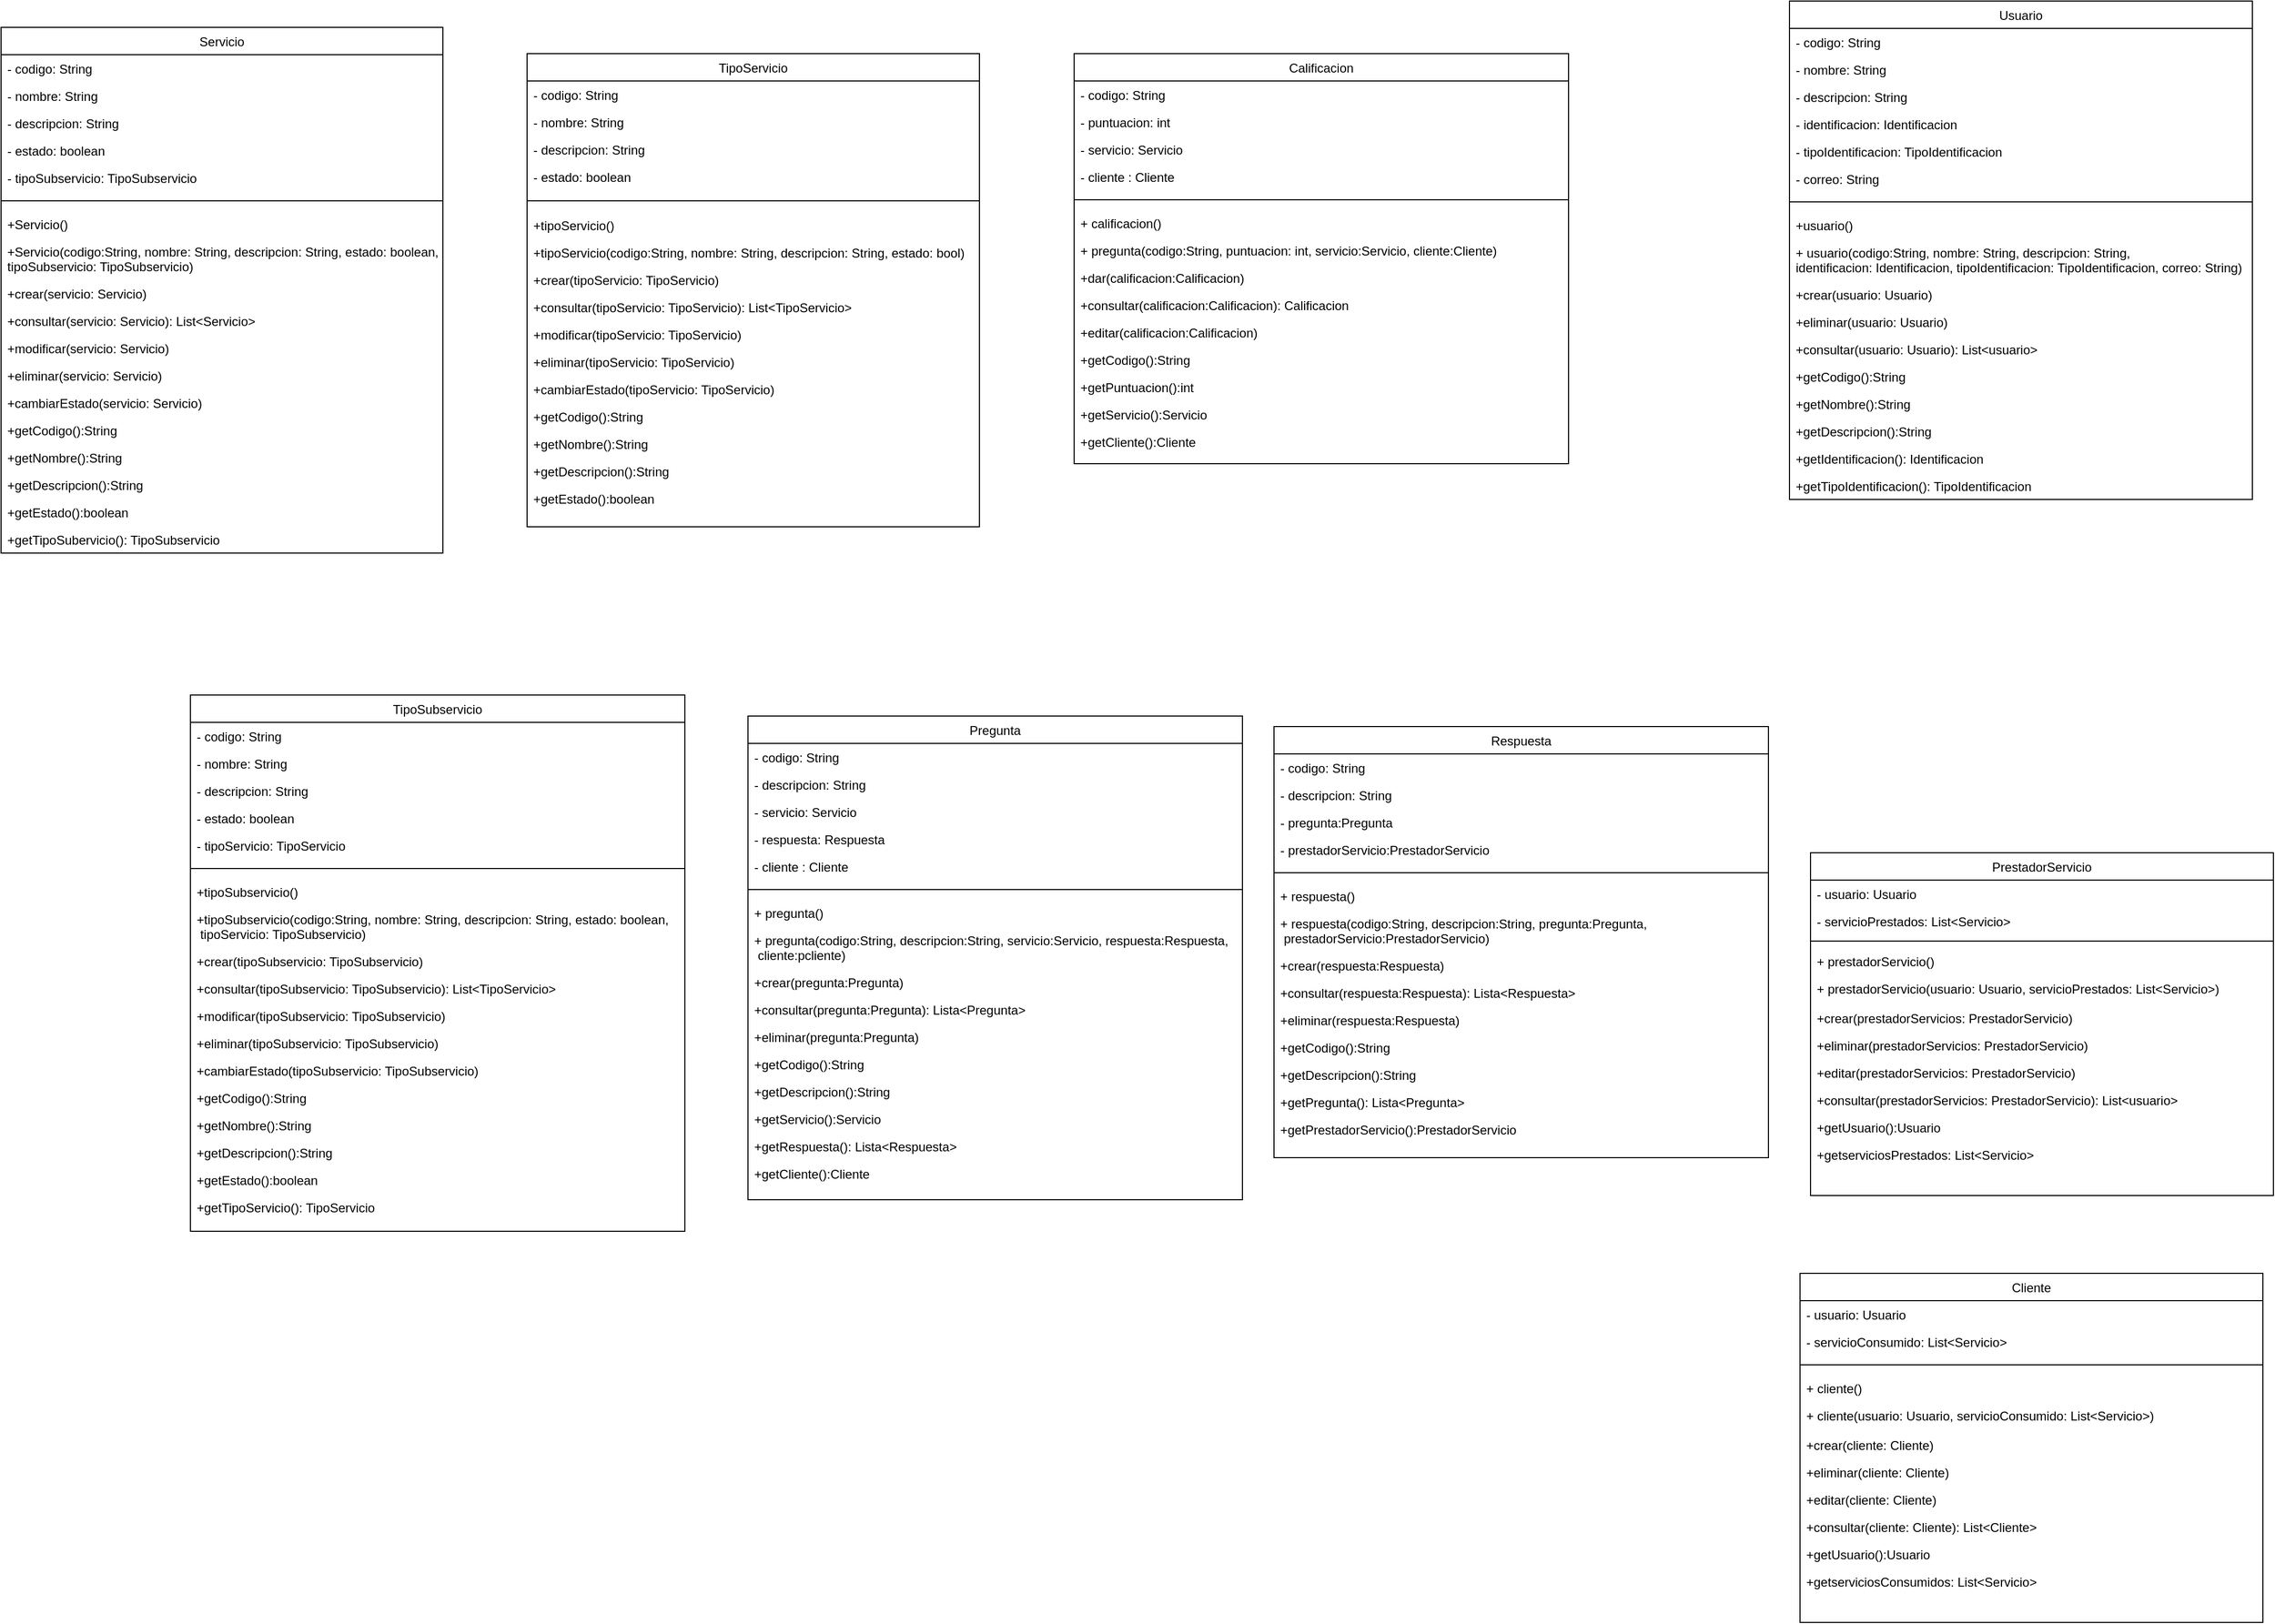 <mxfile version="20.3.0" type="device"><diagram id="C5RBs43oDa-KdzZeNtuy" name="Page-1"><mxGraphModel dx="2762" dy="482" grid="1" gridSize="10" guides="1" tooltips="1" connect="1" arrows="1" fold="1" page="1" pageScale="1" pageWidth="827" pageHeight="1169" math="0" shadow="0"><root><mxCell id="WIyWlLk6GJQsqaUBKTNV-0"/><mxCell id="WIyWlLk6GJQsqaUBKTNV-1" parent="WIyWlLk6GJQsqaUBKTNV-0"/><mxCell id="zkfFHV4jXpPFQw0GAbJ--0" value="TipoServicio" style="swimlane;fontStyle=0;align=center;verticalAlign=top;childLayout=stackLayout;horizontal=1;startSize=26;horizontalStack=0;resizeParent=1;resizeLast=0;collapsible=1;marginBottom=0;rounded=0;shadow=0;strokeWidth=1;" parent="WIyWlLk6GJQsqaUBKTNV-1" vertex="1"><mxGeometry x="-880" y="120" width="430" height="450" as="geometry"><mxRectangle x="220" y="120" width="160" height="26" as="alternateBounds"/></mxGeometry></mxCell><mxCell id="zkfFHV4jXpPFQw0GAbJ--1" value="- codigo: String" style="text;align=left;verticalAlign=top;spacingLeft=4;spacingRight=4;overflow=hidden;rotatable=0;points=[[0,0.5],[1,0.5]];portConstraint=eastwest;" parent="zkfFHV4jXpPFQw0GAbJ--0" vertex="1"><mxGeometry y="26" width="430" height="26" as="geometry"/></mxCell><mxCell id="zkfFHV4jXpPFQw0GAbJ--2" value="- nombre: String" style="text;align=left;verticalAlign=top;spacingLeft=4;spacingRight=4;overflow=hidden;rotatable=0;points=[[0,0.5],[1,0.5]];portConstraint=eastwest;rounded=0;shadow=0;html=0;" parent="zkfFHV4jXpPFQw0GAbJ--0" vertex="1"><mxGeometry y="52" width="430" height="26" as="geometry"/></mxCell><mxCell id="zkfFHV4jXpPFQw0GAbJ--3" value="- descripcion: String" style="text;align=left;verticalAlign=top;spacingLeft=4;spacingRight=4;overflow=hidden;rotatable=0;points=[[0,0.5],[1,0.5]];portConstraint=eastwest;rounded=0;shadow=0;html=0;" parent="zkfFHV4jXpPFQw0GAbJ--0" vertex="1"><mxGeometry y="78" width="430" height="26" as="geometry"/></mxCell><mxCell id="9mSHjcX6NgKfxpthpPh_-1" value="- estado: boolean" style="text;align=left;verticalAlign=top;spacingLeft=4;spacingRight=4;overflow=hidden;rotatable=0;points=[[0,0.5],[1,0.5]];portConstraint=eastwest;rounded=0;shadow=0;html=0;" parent="zkfFHV4jXpPFQw0GAbJ--0" vertex="1"><mxGeometry y="104" width="430" height="26" as="geometry"/></mxCell><mxCell id="zkfFHV4jXpPFQw0GAbJ--4" value="" style="line;html=1;strokeWidth=1;align=left;verticalAlign=middle;spacingTop=-1;spacingLeft=3;spacingRight=3;rotatable=0;labelPosition=right;points=[];portConstraint=eastwest;" parent="zkfFHV4jXpPFQw0GAbJ--0" vertex="1"><mxGeometry y="130" width="430" height="20" as="geometry"/></mxCell><mxCell id="zkfFHV4jXpPFQw0GAbJ--5" value="+tipoServicio()" style="text;align=left;verticalAlign=top;spacingLeft=4;spacingRight=4;overflow=hidden;rotatable=0;points=[[0,0.5],[1,0.5]];portConstraint=eastwest;" parent="zkfFHV4jXpPFQw0GAbJ--0" vertex="1"><mxGeometry y="150" width="430" height="26" as="geometry"/></mxCell><mxCell id="9mSHjcX6NgKfxpthpPh_-2" value="+tipoServicio(codigo:String, nombre: String, descripcion: String, estado: bool)" style="text;align=left;verticalAlign=top;spacingLeft=4;spacingRight=4;overflow=hidden;rotatable=0;points=[[0,0.5],[1,0.5]];portConstraint=eastwest;" parent="zkfFHV4jXpPFQw0GAbJ--0" vertex="1"><mxGeometry y="176" width="430" height="26" as="geometry"/></mxCell><mxCell id="9mSHjcX6NgKfxpthpPh_-3" value="+crear(tipoServicio: TipoServicio)" style="text;align=left;verticalAlign=top;spacingLeft=4;spacingRight=4;overflow=hidden;rotatable=0;points=[[0,0.5],[1,0.5]];portConstraint=eastwest;" parent="zkfFHV4jXpPFQw0GAbJ--0" vertex="1"><mxGeometry y="202" width="430" height="26" as="geometry"/></mxCell><mxCell id="9mSHjcX6NgKfxpthpPh_-4" value="+consultar(tipoServicio: TipoServicio): List&lt;TipoServicio&gt;" style="text;align=left;verticalAlign=top;spacingLeft=4;spacingRight=4;overflow=hidden;rotatable=0;points=[[0,0.5],[1,0.5]];portConstraint=eastwest;" parent="zkfFHV4jXpPFQw0GAbJ--0" vertex="1"><mxGeometry y="228" width="430" height="26" as="geometry"/></mxCell><mxCell id="9mSHjcX6NgKfxpthpPh_-5" value="+modificar(tipoServicio: TipoServicio)" style="text;align=left;verticalAlign=top;spacingLeft=4;spacingRight=4;overflow=hidden;rotatable=0;points=[[0,0.5],[1,0.5]];portConstraint=eastwest;" parent="zkfFHV4jXpPFQw0GAbJ--0" vertex="1"><mxGeometry y="254" width="430" height="26" as="geometry"/></mxCell><mxCell id="9mSHjcX6NgKfxpthpPh_-6" value="+eliminar(tipoServicio: TipoServicio)" style="text;align=left;verticalAlign=top;spacingLeft=4;spacingRight=4;overflow=hidden;rotatable=0;points=[[0,0.5],[1,0.5]];portConstraint=eastwest;" parent="zkfFHV4jXpPFQw0GAbJ--0" vertex="1"><mxGeometry y="280" width="430" height="26" as="geometry"/></mxCell><mxCell id="9mSHjcX6NgKfxpthpPh_-7" value="+cambiarEstado(tipoServicio: TipoServicio)" style="text;align=left;verticalAlign=top;spacingLeft=4;spacingRight=4;overflow=hidden;rotatable=0;points=[[0,0.5],[1,0.5]];portConstraint=eastwest;" parent="zkfFHV4jXpPFQw0GAbJ--0" vertex="1"><mxGeometry y="306" width="430" height="26" as="geometry"/></mxCell><mxCell id="9mSHjcX6NgKfxpthpPh_-8" value="+getCodigo():String" style="text;align=left;verticalAlign=top;spacingLeft=4;spacingRight=4;overflow=hidden;rotatable=0;points=[[0,0.5],[1,0.5]];portConstraint=eastwest;" parent="zkfFHV4jXpPFQw0GAbJ--0" vertex="1"><mxGeometry y="332" width="430" height="26" as="geometry"/></mxCell><mxCell id="9mSHjcX6NgKfxpthpPh_-9" value="+getNombre():String" style="text;align=left;verticalAlign=top;spacingLeft=4;spacingRight=4;overflow=hidden;rotatable=0;points=[[0,0.5],[1,0.5]];portConstraint=eastwest;" parent="zkfFHV4jXpPFQw0GAbJ--0" vertex="1"><mxGeometry y="358" width="430" height="26" as="geometry"/></mxCell><mxCell id="9mSHjcX6NgKfxpthpPh_-10" value="+getDescripcion():String" style="text;align=left;verticalAlign=top;spacingLeft=4;spacingRight=4;overflow=hidden;rotatable=0;points=[[0,0.5],[1,0.5]];portConstraint=eastwest;" parent="zkfFHV4jXpPFQw0GAbJ--0" vertex="1"><mxGeometry y="384" width="430" height="26" as="geometry"/></mxCell><mxCell id="9mSHjcX6NgKfxpthpPh_-11" value="+getEstado():boolean" style="text;align=left;verticalAlign=top;spacingLeft=4;spacingRight=4;overflow=hidden;rotatable=0;points=[[0,0.5],[1,0.5]];portConstraint=eastwest;" parent="zkfFHV4jXpPFQw0GAbJ--0" vertex="1"><mxGeometry y="410" width="430" height="26" as="geometry"/></mxCell><mxCell id="9mSHjcX6NgKfxpthpPh_-12" value="TipoSubservicio" style="swimlane;fontStyle=0;align=center;verticalAlign=top;childLayout=stackLayout;horizontal=1;startSize=26;horizontalStack=0;resizeParent=1;resizeLast=0;collapsible=1;marginBottom=0;rounded=0;shadow=0;strokeWidth=1;" parent="WIyWlLk6GJQsqaUBKTNV-1" vertex="1"><mxGeometry x="-1200" y="730" width="470" height="510" as="geometry"><mxRectangle x="220" y="120" width="160" height="26" as="alternateBounds"/></mxGeometry></mxCell><mxCell id="9mSHjcX6NgKfxpthpPh_-13" value="- codigo: String" style="text;align=left;verticalAlign=top;spacingLeft=4;spacingRight=4;overflow=hidden;rotatable=0;points=[[0,0.5],[1,0.5]];portConstraint=eastwest;" parent="9mSHjcX6NgKfxpthpPh_-12" vertex="1"><mxGeometry y="26" width="470" height="26" as="geometry"/></mxCell><mxCell id="9mSHjcX6NgKfxpthpPh_-14" value="- nombre: String" style="text;align=left;verticalAlign=top;spacingLeft=4;spacingRight=4;overflow=hidden;rotatable=0;points=[[0,0.5],[1,0.5]];portConstraint=eastwest;rounded=0;shadow=0;html=0;" parent="9mSHjcX6NgKfxpthpPh_-12" vertex="1"><mxGeometry y="52" width="470" height="26" as="geometry"/></mxCell><mxCell id="9mSHjcX6NgKfxpthpPh_-15" value="- descripcion: String" style="text;align=left;verticalAlign=top;spacingLeft=4;spacingRight=4;overflow=hidden;rotatable=0;points=[[0,0.5],[1,0.5]];portConstraint=eastwest;rounded=0;shadow=0;html=0;" parent="9mSHjcX6NgKfxpthpPh_-12" vertex="1"><mxGeometry y="78" width="470" height="26" as="geometry"/></mxCell><mxCell id="9mSHjcX6NgKfxpthpPh_-16" value="- estado: boolean" style="text;align=left;verticalAlign=top;spacingLeft=4;spacingRight=4;overflow=hidden;rotatable=0;points=[[0,0.5],[1,0.5]];portConstraint=eastwest;rounded=0;shadow=0;html=0;" parent="9mSHjcX6NgKfxpthpPh_-12" vertex="1"><mxGeometry y="104" width="470" height="26" as="geometry"/></mxCell><mxCell id="9mSHjcX6NgKfxpthpPh_-29" value="- tipoServicio: TipoServicio" style="text;align=left;verticalAlign=top;spacingLeft=4;spacingRight=4;overflow=hidden;rotatable=0;points=[[0,0.5],[1,0.5]];portConstraint=eastwest;rounded=0;shadow=0;html=0;" parent="9mSHjcX6NgKfxpthpPh_-12" vertex="1"><mxGeometry y="130" width="470" height="26" as="geometry"/></mxCell><mxCell id="9mSHjcX6NgKfxpthpPh_-17" value="" style="line;html=1;strokeWidth=1;align=left;verticalAlign=middle;spacingTop=-1;spacingLeft=3;spacingRight=3;rotatable=0;labelPosition=right;points=[];portConstraint=eastwest;" parent="9mSHjcX6NgKfxpthpPh_-12" vertex="1"><mxGeometry y="156" width="470" height="18" as="geometry"/></mxCell><mxCell id="9mSHjcX6NgKfxpthpPh_-18" value="+tipoSubservicio()" style="text;align=left;verticalAlign=top;spacingLeft=4;spacingRight=4;overflow=hidden;rotatable=0;points=[[0,0.5],[1,0.5]];portConstraint=eastwest;" parent="9mSHjcX6NgKfxpthpPh_-12" vertex="1"><mxGeometry y="174" width="470" height="26" as="geometry"/></mxCell><mxCell id="9mSHjcX6NgKfxpthpPh_-19" value="+tipoSubservicio(codigo:String, nombre: String, descripcion: String, estado: boolean,&#10; tipoServicio: TipoSubservicio)" style="text;align=left;verticalAlign=top;spacingLeft=4;spacingRight=4;overflow=hidden;rotatable=0;points=[[0,0.5],[1,0.5]];portConstraint=eastwest;" parent="9mSHjcX6NgKfxpthpPh_-12" vertex="1"><mxGeometry y="200" width="470" height="40" as="geometry"/></mxCell><mxCell id="9mSHjcX6NgKfxpthpPh_-20" value="+crear(tipoSubservicio: TipoSubservicio)" style="text;align=left;verticalAlign=top;spacingLeft=4;spacingRight=4;overflow=hidden;rotatable=0;points=[[0,0.5],[1,0.5]];portConstraint=eastwest;" parent="9mSHjcX6NgKfxpthpPh_-12" vertex="1"><mxGeometry y="240" width="470" height="26" as="geometry"/></mxCell><mxCell id="9mSHjcX6NgKfxpthpPh_-21" value="+consultar(tipoSubservicio: TipoSubservicio): List&lt;TipoServicio&gt;" style="text;align=left;verticalAlign=top;spacingLeft=4;spacingRight=4;overflow=hidden;rotatable=0;points=[[0,0.5],[1,0.5]];portConstraint=eastwest;" parent="9mSHjcX6NgKfxpthpPh_-12" vertex="1"><mxGeometry y="266" width="470" height="26" as="geometry"/></mxCell><mxCell id="9mSHjcX6NgKfxpthpPh_-22" value="+modificar(tipoSubservicio: TipoSubservicio)" style="text;align=left;verticalAlign=top;spacingLeft=4;spacingRight=4;overflow=hidden;rotatable=0;points=[[0,0.5],[1,0.5]];portConstraint=eastwest;" parent="9mSHjcX6NgKfxpthpPh_-12" vertex="1"><mxGeometry y="292" width="470" height="26" as="geometry"/></mxCell><mxCell id="9mSHjcX6NgKfxpthpPh_-23" value="+eliminar(tipoSubservicio: TipoSubservicio)" style="text;align=left;verticalAlign=top;spacingLeft=4;spacingRight=4;overflow=hidden;rotatable=0;points=[[0,0.5],[1,0.5]];portConstraint=eastwest;" parent="9mSHjcX6NgKfxpthpPh_-12" vertex="1"><mxGeometry y="318" width="470" height="26" as="geometry"/></mxCell><mxCell id="9mSHjcX6NgKfxpthpPh_-24" value="+cambiarEstado(tipoSubservicio: TipoSubservicio)" style="text;align=left;verticalAlign=top;spacingLeft=4;spacingRight=4;overflow=hidden;rotatable=0;points=[[0,0.5],[1,0.5]];portConstraint=eastwest;" parent="9mSHjcX6NgKfxpthpPh_-12" vertex="1"><mxGeometry y="344" width="470" height="26" as="geometry"/></mxCell><mxCell id="9mSHjcX6NgKfxpthpPh_-25" value="+getCodigo():String" style="text;align=left;verticalAlign=top;spacingLeft=4;spacingRight=4;overflow=hidden;rotatable=0;points=[[0,0.5],[1,0.5]];portConstraint=eastwest;" parent="9mSHjcX6NgKfxpthpPh_-12" vertex="1"><mxGeometry y="370" width="470" height="26" as="geometry"/></mxCell><mxCell id="9mSHjcX6NgKfxpthpPh_-26" value="+getNombre():String" style="text;align=left;verticalAlign=top;spacingLeft=4;spacingRight=4;overflow=hidden;rotatable=0;points=[[0,0.5],[1,0.5]];portConstraint=eastwest;" parent="9mSHjcX6NgKfxpthpPh_-12" vertex="1"><mxGeometry y="396" width="470" height="26" as="geometry"/></mxCell><mxCell id="9mSHjcX6NgKfxpthpPh_-27" value="+getDescripcion():String" style="text;align=left;verticalAlign=top;spacingLeft=4;spacingRight=4;overflow=hidden;rotatable=0;points=[[0,0.5],[1,0.5]];portConstraint=eastwest;" parent="9mSHjcX6NgKfxpthpPh_-12" vertex="1"><mxGeometry y="422" width="470" height="26" as="geometry"/></mxCell><mxCell id="9mSHjcX6NgKfxpthpPh_-28" value="+getEstado():boolean" style="text;align=left;verticalAlign=top;spacingLeft=4;spacingRight=4;overflow=hidden;rotatable=0;points=[[0,0.5],[1,0.5]];portConstraint=eastwest;" parent="9mSHjcX6NgKfxpthpPh_-12" vertex="1"><mxGeometry y="448" width="470" height="26" as="geometry"/></mxCell><mxCell id="9mSHjcX6NgKfxpthpPh_-30" value="+getTipoServicio(): TipoServicio" style="text;align=left;verticalAlign=top;spacingLeft=4;spacingRight=4;overflow=hidden;rotatable=0;points=[[0,0.5],[1,0.5]];portConstraint=eastwest;" parent="9mSHjcX6NgKfxpthpPh_-12" vertex="1"><mxGeometry y="474" width="470" height="26" as="geometry"/></mxCell><mxCell id="9mSHjcX6NgKfxpthpPh_-32" value="Servicio" style="swimlane;fontStyle=0;align=center;verticalAlign=top;childLayout=stackLayout;horizontal=1;startSize=26;horizontalStack=0;resizeParent=1;resizeLast=0;collapsible=1;marginBottom=0;rounded=0;shadow=0;strokeWidth=1;" parent="WIyWlLk6GJQsqaUBKTNV-1" vertex="1"><mxGeometry x="-1380" y="95" width="420" height="500" as="geometry"><mxRectangle x="220" y="120" width="160" height="26" as="alternateBounds"/></mxGeometry></mxCell><mxCell id="9mSHjcX6NgKfxpthpPh_-33" value="- codigo: String" style="text;align=left;verticalAlign=top;spacingLeft=4;spacingRight=4;overflow=hidden;rotatable=0;points=[[0,0.5],[1,0.5]];portConstraint=eastwest;" parent="9mSHjcX6NgKfxpthpPh_-32" vertex="1"><mxGeometry y="26" width="420" height="26" as="geometry"/></mxCell><mxCell id="9mSHjcX6NgKfxpthpPh_-34" value="- nombre: String" style="text;align=left;verticalAlign=top;spacingLeft=4;spacingRight=4;overflow=hidden;rotatable=0;points=[[0,0.5],[1,0.5]];portConstraint=eastwest;rounded=0;shadow=0;html=0;" parent="9mSHjcX6NgKfxpthpPh_-32" vertex="1"><mxGeometry y="52" width="420" height="26" as="geometry"/></mxCell><mxCell id="9mSHjcX6NgKfxpthpPh_-35" value="- descripcion: String" style="text;align=left;verticalAlign=top;spacingLeft=4;spacingRight=4;overflow=hidden;rotatable=0;points=[[0,0.5],[1,0.5]];portConstraint=eastwest;rounded=0;shadow=0;html=0;" parent="9mSHjcX6NgKfxpthpPh_-32" vertex="1"><mxGeometry y="78" width="420" height="26" as="geometry"/></mxCell><mxCell id="9mSHjcX6NgKfxpthpPh_-36" value="- estado: boolean" style="text;align=left;verticalAlign=top;spacingLeft=4;spacingRight=4;overflow=hidden;rotatable=0;points=[[0,0.5],[1,0.5]];portConstraint=eastwest;rounded=0;shadow=0;html=0;" parent="9mSHjcX6NgKfxpthpPh_-32" vertex="1"><mxGeometry y="104" width="420" height="26" as="geometry"/></mxCell><mxCell id="9mSHjcX6NgKfxpthpPh_-37" value="- tipoSubservicio: TipoSubservicio" style="text;align=left;verticalAlign=top;spacingLeft=4;spacingRight=4;overflow=hidden;rotatable=0;points=[[0,0.5],[1,0.5]];portConstraint=eastwest;rounded=0;shadow=0;html=0;" parent="9mSHjcX6NgKfxpthpPh_-32" vertex="1"><mxGeometry y="130" width="420" height="26" as="geometry"/></mxCell><mxCell id="9mSHjcX6NgKfxpthpPh_-38" value="" style="line;html=1;strokeWidth=1;align=left;verticalAlign=middle;spacingTop=-1;spacingLeft=3;spacingRight=3;rotatable=0;labelPosition=right;points=[];portConstraint=eastwest;" parent="9mSHjcX6NgKfxpthpPh_-32" vertex="1"><mxGeometry y="156" width="420" height="18" as="geometry"/></mxCell><mxCell id="9mSHjcX6NgKfxpthpPh_-39" value="+Servicio()" style="text;align=left;verticalAlign=top;spacingLeft=4;spacingRight=4;overflow=hidden;rotatable=0;points=[[0,0.5],[1,0.5]];portConstraint=eastwest;" parent="9mSHjcX6NgKfxpthpPh_-32" vertex="1"><mxGeometry y="174" width="420" height="26" as="geometry"/></mxCell><mxCell id="9mSHjcX6NgKfxpthpPh_-40" value="+Servicio(codigo:String, nombre: String, descripcion: String, estado: boolean, &#10;tipoSubservicio: TipoSubservicio)" style="text;align=left;verticalAlign=top;spacingLeft=4;spacingRight=4;overflow=hidden;rotatable=0;points=[[0,0.5],[1,0.5]];portConstraint=eastwest;" parent="9mSHjcX6NgKfxpthpPh_-32" vertex="1"><mxGeometry y="200" width="420" height="40" as="geometry"/></mxCell><mxCell id="9mSHjcX6NgKfxpthpPh_-41" value="+crear(servicio: Servicio)" style="text;align=left;verticalAlign=top;spacingLeft=4;spacingRight=4;overflow=hidden;rotatable=0;points=[[0,0.5],[1,0.5]];portConstraint=eastwest;" parent="9mSHjcX6NgKfxpthpPh_-32" vertex="1"><mxGeometry y="240" width="420" height="26" as="geometry"/></mxCell><mxCell id="9mSHjcX6NgKfxpthpPh_-42" value="+consultar(servicio: Servicio): List&lt;Servicio&gt;" style="text;align=left;verticalAlign=top;spacingLeft=4;spacingRight=4;overflow=hidden;rotatable=0;points=[[0,0.5],[1,0.5]];portConstraint=eastwest;" parent="9mSHjcX6NgKfxpthpPh_-32" vertex="1"><mxGeometry y="266" width="420" height="26" as="geometry"/></mxCell><mxCell id="9mSHjcX6NgKfxpthpPh_-43" value="+modificar(servicio: Servicio)" style="text;align=left;verticalAlign=top;spacingLeft=4;spacingRight=4;overflow=hidden;rotatable=0;points=[[0,0.5],[1,0.5]];portConstraint=eastwest;" parent="9mSHjcX6NgKfxpthpPh_-32" vertex="1"><mxGeometry y="292" width="420" height="26" as="geometry"/></mxCell><mxCell id="9mSHjcX6NgKfxpthpPh_-44" value="+eliminar(servicio: Servicio)" style="text;align=left;verticalAlign=top;spacingLeft=4;spacingRight=4;overflow=hidden;rotatable=0;points=[[0,0.5],[1,0.5]];portConstraint=eastwest;" parent="9mSHjcX6NgKfxpthpPh_-32" vertex="1"><mxGeometry y="318" width="420" height="26" as="geometry"/></mxCell><mxCell id="9mSHjcX6NgKfxpthpPh_-45" value="+cambiarEstado(servicio: Servicio)" style="text;align=left;verticalAlign=top;spacingLeft=4;spacingRight=4;overflow=hidden;rotatable=0;points=[[0,0.5],[1,0.5]];portConstraint=eastwest;" parent="9mSHjcX6NgKfxpthpPh_-32" vertex="1"><mxGeometry y="344" width="420" height="26" as="geometry"/></mxCell><mxCell id="9mSHjcX6NgKfxpthpPh_-46" value="+getCodigo():String" style="text;align=left;verticalAlign=top;spacingLeft=4;spacingRight=4;overflow=hidden;rotatable=0;points=[[0,0.5],[1,0.5]];portConstraint=eastwest;" parent="9mSHjcX6NgKfxpthpPh_-32" vertex="1"><mxGeometry y="370" width="420" height="26" as="geometry"/></mxCell><mxCell id="9mSHjcX6NgKfxpthpPh_-47" value="+getNombre():String" style="text;align=left;verticalAlign=top;spacingLeft=4;spacingRight=4;overflow=hidden;rotatable=0;points=[[0,0.5],[1,0.5]];portConstraint=eastwest;" parent="9mSHjcX6NgKfxpthpPh_-32" vertex="1"><mxGeometry y="396" width="420" height="26" as="geometry"/></mxCell><mxCell id="9mSHjcX6NgKfxpthpPh_-48" value="+getDescripcion():String" style="text;align=left;verticalAlign=top;spacingLeft=4;spacingRight=4;overflow=hidden;rotatable=0;points=[[0,0.5],[1,0.5]];portConstraint=eastwest;" parent="9mSHjcX6NgKfxpthpPh_-32" vertex="1"><mxGeometry y="422" width="420" height="26" as="geometry"/></mxCell><mxCell id="9mSHjcX6NgKfxpthpPh_-49" value="+getEstado():boolean" style="text;align=left;verticalAlign=top;spacingLeft=4;spacingRight=4;overflow=hidden;rotatable=0;points=[[0,0.5],[1,0.5]];portConstraint=eastwest;" parent="9mSHjcX6NgKfxpthpPh_-32" vertex="1"><mxGeometry y="448" width="420" height="26" as="geometry"/></mxCell><mxCell id="9mSHjcX6NgKfxpthpPh_-50" value="+getTipoSubervicio(): TipoSubservicio" style="text;align=left;verticalAlign=top;spacingLeft=4;spacingRight=4;overflow=hidden;rotatable=0;points=[[0,0.5],[1,0.5]];portConstraint=eastwest;" parent="9mSHjcX6NgKfxpthpPh_-32" vertex="1"><mxGeometry y="474" width="420" height="26" as="geometry"/></mxCell><mxCell id="9mSHjcX6NgKfxpthpPh_-51" value="Usuario" style="swimlane;fontStyle=0;align=center;verticalAlign=top;childLayout=stackLayout;horizontal=1;startSize=26;horizontalStack=0;resizeParent=1;resizeLast=0;collapsible=1;marginBottom=0;rounded=0;shadow=0;strokeWidth=1;" parent="WIyWlLk6GJQsqaUBKTNV-1" vertex="1"><mxGeometry x="320" y="70" width="440" height="474" as="geometry"><mxRectangle x="220" y="120" width="160" height="26" as="alternateBounds"/></mxGeometry></mxCell><mxCell id="9mSHjcX6NgKfxpthpPh_-52" value="- codigo: String" style="text;align=left;verticalAlign=top;spacingLeft=4;spacingRight=4;overflow=hidden;rotatable=0;points=[[0,0.5],[1,0.5]];portConstraint=eastwest;" parent="9mSHjcX6NgKfxpthpPh_-51" vertex="1"><mxGeometry y="26" width="440" height="26" as="geometry"/></mxCell><mxCell id="9mSHjcX6NgKfxpthpPh_-53" value="- nombre: String" style="text;align=left;verticalAlign=top;spacingLeft=4;spacingRight=4;overflow=hidden;rotatable=0;points=[[0,0.5],[1,0.5]];portConstraint=eastwest;rounded=0;shadow=0;html=0;" parent="9mSHjcX6NgKfxpthpPh_-51" vertex="1"><mxGeometry y="52" width="440" height="26" as="geometry"/></mxCell><mxCell id="9mSHjcX6NgKfxpthpPh_-54" value="- descripcion: String" style="text;align=left;verticalAlign=top;spacingLeft=4;spacingRight=4;overflow=hidden;rotatable=0;points=[[0,0.5],[1,0.5]];portConstraint=eastwest;rounded=0;shadow=0;html=0;" parent="9mSHjcX6NgKfxpthpPh_-51" vertex="1"><mxGeometry y="78" width="440" height="26" as="geometry"/></mxCell><mxCell id="9mSHjcX6NgKfxpthpPh_-55" value="- identificacion: Identificacion" style="text;align=left;verticalAlign=top;spacingLeft=4;spacingRight=4;overflow=hidden;rotatable=0;points=[[0,0.5],[1,0.5]];portConstraint=eastwest;rounded=0;shadow=0;html=0;" parent="9mSHjcX6NgKfxpthpPh_-51" vertex="1"><mxGeometry y="104" width="440" height="26" as="geometry"/></mxCell><mxCell id="9mSHjcX6NgKfxpthpPh_-56" value="- tipoIdentificacion: TipoIdentificacion" style="text;align=left;verticalAlign=top;spacingLeft=4;spacingRight=4;overflow=hidden;rotatable=0;points=[[0,0.5],[1,0.5]];portConstraint=eastwest;rounded=0;shadow=0;html=0;" parent="9mSHjcX6NgKfxpthpPh_-51" vertex="1"><mxGeometry y="130" width="440" height="26" as="geometry"/></mxCell><mxCell id="9mSHjcX6NgKfxpthpPh_-70" value="- correo: String" style="text;align=left;verticalAlign=top;spacingLeft=4;spacingRight=4;overflow=hidden;rotatable=0;points=[[0,0.5],[1,0.5]];portConstraint=eastwest;rounded=0;shadow=0;html=0;" parent="9mSHjcX6NgKfxpthpPh_-51" vertex="1"><mxGeometry y="156" width="440" height="26" as="geometry"/></mxCell><mxCell id="9mSHjcX6NgKfxpthpPh_-57" value="" style="line;html=1;strokeWidth=1;align=left;verticalAlign=middle;spacingTop=-1;spacingLeft=3;spacingRight=3;rotatable=0;labelPosition=right;points=[];portConstraint=eastwest;" parent="9mSHjcX6NgKfxpthpPh_-51" vertex="1"><mxGeometry y="182" width="440" height="18" as="geometry"/></mxCell><mxCell id="9mSHjcX6NgKfxpthpPh_-58" value="+usuario()" style="text;align=left;verticalAlign=top;spacingLeft=4;spacingRight=4;overflow=hidden;rotatable=0;points=[[0,0.5],[1,0.5]];portConstraint=eastwest;" parent="9mSHjcX6NgKfxpthpPh_-51" vertex="1"><mxGeometry y="200" width="440" height="26" as="geometry"/></mxCell><mxCell id="9mSHjcX6NgKfxpthpPh_-59" value="+ usuario(codigo:String, nombre: String, descripcion: String, &#10;identificacion: Identificacion, tipoIdentificacion: TipoIdentificacion, correo: String)" style="text;align=left;verticalAlign=top;spacingLeft=4;spacingRight=4;overflow=hidden;rotatable=0;points=[[0,0.5],[1,0.5]];portConstraint=eastwest;" parent="9mSHjcX6NgKfxpthpPh_-51" vertex="1"><mxGeometry y="226" width="440" height="40" as="geometry"/></mxCell><mxCell id="9mSHjcX6NgKfxpthpPh_-103" value="+crear(usuario: Usuario)" style="text;align=left;verticalAlign=top;spacingLeft=4;spacingRight=4;overflow=hidden;rotatable=0;points=[[0,0.5],[1,0.5]];portConstraint=eastwest;" parent="9mSHjcX6NgKfxpthpPh_-51" vertex="1"><mxGeometry y="266" width="440" height="26" as="geometry"/></mxCell><mxCell id="9mSHjcX6NgKfxpthpPh_-63" value="+eliminar(usuario: Usuario)" style="text;align=left;verticalAlign=top;spacingLeft=4;spacingRight=4;overflow=hidden;rotatable=0;points=[[0,0.5],[1,0.5]];portConstraint=eastwest;" parent="9mSHjcX6NgKfxpthpPh_-51" vertex="1"><mxGeometry y="292" width="440" height="26" as="geometry"/></mxCell><mxCell id="9mSHjcX6NgKfxpthpPh_-72" value="+consultar(usuario: Usuario): List&lt;usuario&gt;" style="text;align=left;verticalAlign=top;spacingLeft=4;spacingRight=4;overflow=hidden;rotatable=0;points=[[0,0.5],[1,0.5]];portConstraint=eastwest;" parent="9mSHjcX6NgKfxpthpPh_-51" vertex="1"><mxGeometry y="318" width="440" height="26" as="geometry"/></mxCell><mxCell id="9mSHjcX6NgKfxpthpPh_-65" value="+getCodigo():String" style="text;align=left;verticalAlign=top;spacingLeft=4;spacingRight=4;overflow=hidden;rotatable=0;points=[[0,0.5],[1,0.5]];portConstraint=eastwest;" parent="9mSHjcX6NgKfxpthpPh_-51" vertex="1"><mxGeometry y="344" width="440" height="26" as="geometry"/></mxCell><mxCell id="9mSHjcX6NgKfxpthpPh_-66" value="+getNombre():String" style="text;align=left;verticalAlign=top;spacingLeft=4;spacingRight=4;overflow=hidden;rotatable=0;points=[[0,0.5],[1,0.5]];portConstraint=eastwest;" parent="9mSHjcX6NgKfxpthpPh_-51" vertex="1"><mxGeometry y="370" width="440" height="26" as="geometry"/></mxCell><mxCell id="9mSHjcX6NgKfxpthpPh_-67" value="+getDescripcion():String" style="text;align=left;verticalAlign=top;spacingLeft=4;spacingRight=4;overflow=hidden;rotatable=0;points=[[0,0.5],[1,0.5]];portConstraint=eastwest;" parent="9mSHjcX6NgKfxpthpPh_-51" vertex="1"><mxGeometry y="396" width="440" height="26" as="geometry"/></mxCell><mxCell id="9mSHjcX6NgKfxpthpPh_-68" value="+getIdentificacion(): Identificacion" style="text;align=left;verticalAlign=top;spacingLeft=4;spacingRight=4;overflow=hidden;rotatable=0;points=[[0,0.5],[1,0.5]];portConstraint=eastwest;" parent="9mSHjcX6NgKfxpthpPh_-51" vertex="1"><mxGeometry y="422" width="440" height="26" as="geometry"/></mxCell><mxCell id="9mSHjcX6NgKfxpthpPh_-69" value="+getTipoIdentificacion(): TipoIdentificacion" style="text;align=left;verticalAlign=top;spacingLeft=4;spacingRight=4;overflow=hidden;rotatable=0;points=[[0,0.5],[1,0.5]];portConstraint=eastwest;" parent="9mSHjcX6NgKfxpthpPh_-51" vertex="1"><mxGeometry y="448" width="440" height="26" as="geometry"/></mxCell><mxCell id="9mSHjcX6NgKfxpthpPh_-73" value="PrestadorServicio" style="swimlane;fontStyle=0;align=center;verticalAlign=top;childLayout=stackLayout;horizontal=1;startSize=26;horizontalStack=0;resizeParent=1;resizeLast=0;collapsible=1;marginBottom=0;rounded=0;shadow=0;strokeWidth=1;" parent="WIyWlLk6GJQsqaUBKTNV-1" vertex="1"><mxGeometry x="340" y="880" width="440" height="326" as="geometry"><mxRectangle x="220" y="120" width="160" height="26" as="alternateBounds"/></mxGeometry></mxCell><mxCell id="9mSHjcX6NgKfxpthpPh_-78" value="- usuario: Usuario" style="text;align=left;verticalAlign=top;spacingLeft=4;spacingRight=4;overflow=hidden;rotatable=0;points=[[0,0.5],[1,0.5]];portConstraint=eastwest;rounded=0;shadow=0;html=0;" parent="9mSHjcX6NgKfxpthpPh_-73" vertex="1"><mxGeometry y="26" width="440" height="26" as="geometry"/></mxCell><mxCell id="9mSHjcX6NgKfxpthpPh_-90" value="- servicioPrestados: List&lt;Servicio&gt;" style="text;align=left;verticalAlign=top;spacingLeft=4;spacingRight=4;overflow=hidden;rotatable=0;points=[[0,0.5],[1,0.5]];portConstraint=eastwest;rounded=0;shadow=0;html=0;" parent="9mSHjcX6NgKfxpthpPh_-73" vertex="1"><mxGeometry y="52" width="440" height="26" as="geometry"/></mxCell><mxCell id="9mSHjcX6NgKfxpthpPh_-80" value="" style="line;html=1;strokeWidth=1;align=left;verticalAlign=middle;spacingTop=-1;spacingLeft=3;spacingRight=3;rotatable=0;labelPosition=right;points=[];portConstraint=eastwest;" parent="9mSHjcX6NgKfxpthpPh_-73" vertex="1"><mxGeometry y="78" width="440" height="12" as="geometry"/></mxCell><mxCell id="9mSHjcX6NgKfxpthpPh_-81" value="+ prestadorServicio()" style="text;align=left;verticalAlign=top;spacingLeft=4;spacingRight=4;overflow=hidden;rotatable=0;points=[[0,0.5],[1,0.5]];portConstraint=eastwest;" parent="9mSHjcX6NgKfxpthpPh_-73" vertex="1"><mxGeometry y="90" width="440" height="26" as="geometry"/></mxCell><mxCell id="9mSHjcX6NgKfxpthpPh_-82" value="+ prestadorServicio(usuario: Usuario, servicioPrestados: List&lt;Servicio&gt;)" style="text;align=left;verticalAlign=top;spacingLeft=4;spacingRight=4;overflow=hidden;rotatable=0;points=[[0,0.5],[1,0.5]];portConstraint=eastwest;" parent="9mSHjcX6NgKfxpthpPh_-73" vertex="1"><mxGeometry y="116" width="440" height="28" as="geometry"/></mxCell><mxCell id="9mSHjcX6NgKfxpthpPh_-105" value="+crear(prestadorServicios: PrestadorServicio)" style="text;align=left;verticalAlign=top;spacingLeft=4;spacingRight=4;overflow=hidden;rotatable=0;points=[[0,0.5],[1,0.5]];portConstraint=eastwest;" parent="9mSHjcX6NgKfxpthpPh_-73" vertex="1"><mxGeometry y="144" width="440" height="26" as="geometry"/></mxCell><mxCell id="9mSHjcX6NgKfxpthpPh_-83" value="+eliminar(prestadorServicios: PrestadorServicio)" style="text;align=left;verticalAlign=top;spacingLeft=4;spacingRight=4;overflow=hidden;rotatable=0;points=[[0,0.5],[1,0.5]];portConstraint=eastwest;" parent="9mSHjcX6NgKfxpthpPh_-73" vertex="1"><mxGeometry y="170" width="440" height="26" as="geometry"/></mxCell><mxCell id="9mSHjcX6NgKfxpthpPh_-101" value="+editar(prestadorServicios: PrestadorServicio)" style="text;align=left;verticalAlign=top;spacingLeft=4;spacingRight=4;overflow=hidden;rotatable=0;points=[[0,0.5],[1,0.5]];portConstraint=eastwest;" parent="9mSHjcX6NgKfxpthpPh_-73" vertex="1"><mxGeometry y="196" width="440" height="26" as="geometry"/></mxCell><mxCell id="9mSHjcX6NgKfxpthpPh_-84" value="+consultar(prestadorServicios: PrestadorServicio): List&lt;usuario&gt;" style="text;align=left;verticalAlign=top;spacingLeft=4;spacingRight=4;overflow=hidden;rotatable=0;points=[[0,0.5],[1,0.5]];portConstraint=eastwest;" parent="9mSHjcX6NgKfxpthpPh_-73" vertex="1"><mxGeometry y="222" width="440" height="26" as="geometry"/></mxCell><mxCell id="9mSHjcX6NgKfxpthpPh_-85" value="+getUsuario():Usuario" style="text;align=left;verticalAlign=top;spacingLeft=4;spacingRight=4;overflow=hidden;rotatable=0;points=[[0,0.5],[1,0.5]];portConstraint=eastwest;" parent="9mSHjcX6NgKfxpthpPh_-73" vertex="1"><mxGeometry y="248" width="440" height="26" as="geometry"/></mxCell><mxCell id="9mSHjcX6NgKfxpthpPh_-89" value="+getserviciosPrestados: List&lt;Servicio&gt;" style="text;align=left;verticalAlign=top;spacingLeft=4;spacingRight=4;overflow=hidden;rotatable=0;points=[[0,0.5],[1,0.5]];portConstraint=eastwest;" parent="9mSHjcX6NgKfxpthpPh_-73" vertex="1"><mxGeometry y="274" width="440" height="26" as="geometry"/></mxCell><mxCell id="9mSHjcX6NgKfxpthpPh_-91" value="Cliente" style="swimlane;fontStyle=0;align=center;verticalAlign=top;childLayout=stackLayout;horizontal=1;startSize=26;horizontalStack=0;resizeParent=1;resizeLast=0;collapsible=1;marginBottom=0;rounded=0;shadow=0;strokeWidth=1;" parent="WIyWlLk6GJQsqaUBKTNV-1" vertex="1"><mxGeometry x="330" y="1280" width="440" height="332" as="geometry"><mxRectangle x="340" y="1200" width="160" height="26" as="alternateBounds"/></mxGeometry></mxCell><mxCell id="9mSHjcX6NgKfxpthpPh_-92" value="- usuario: Usuario" style="text;align=left;verticalAlign=top;spacingLeft=4;spacingRight=4;overflow=hidden;rotatable=0;points=[[0,0.5],[1,0.5]];portConstraint=eastwest;rounded=0;shadow=0;html=0;" parent="9mSHjcX6NgKfxpthpPh_-91" vertex="1"><mxGeometry y="26" width="440" height="26" as="geometry"/></mxCell><mxCell id="9mSHjcX6NgKfxpthpPh_-93" value="- servicioConsumido: List&lt;Servicio&gt;" style="text;align=left;verticalAlign=top;spacingLeft=4;spacingRight=4;overflow=hidden;rotatable=0;points=[[0,0.5],[1,0.5]];portConstraint=eastwest;rounded=0;shadow=0;html=0;" parent="9mSHjcX6NgKfxpthpPh_-91" vertex="1"><mxGeometry y="52" width="440" height="26" as="geometry"/></mxCell><mxCell id="9mSHjcX6NgKfxpthpPh_-94" value="" style="line;html=1;strokeWidth=1;align=left;verticalAlign=middle;spacingTop=-1;spacingLeft=3;spacingRight=3;rotatable=0;labelPosition=right;points=[];portConstraint=eastwest;" parent="9mSHjcX6NgKfxpthpPh_-91" vertex="1"><mxGeometry y="78" width="440" height="18" as="geometry"/></mxCell><mxCell id="9mSHjcX6NgKfxpthpPh_-95" value="+ cliente()" style="text;align=left;verticalAlign=top;spacingLeft=4;spacingRight=4;overflow=hidden;rotatable=0;points=[[0,0.5],[1,0.5]];portConstraint=eastwest;" parent="9mSHjcX6NgKfxpthpPh_-91" vertex="1"><mxGeometry y="96" width="440" height="26" as="geometry"/></mxCell><mxCell id="9mSHjcX6NgKfxpthpPh_-96" value="+ cliente(usuario: Usuario, servicioConsumido: List&lt;Servicio&gt;)" style="text;align=left;verticalAlign=top;spacingLeft=4;spacingRight=4;overflow=hidden;rotatable=0;points=[[0,0.5],[1,0.5]];portConstraint=eastwest;" parent="9mSHjcX6NgKfxpthpPh_-91" vertex="1"><mxGeometry y="122" width="440" height="28" as="geometry"/></mxCell><mxCell id="9mSHjcX6NgKfxpthpPh_-106" value="+crear(cliente: Cliente)" style="text;align=left;verticalAlign=top;spacingLeft=4;spacingRight=4;overflow=hidden;rotatable=0;points=[[0,0.5],[1,0.5]];portConstraint=eastwest;" parent="9mSHjcX6NgKfxpthpPh_-91" vertex="1"><mxGeometry y="150" width="440" height="26" as="geometry"/></mxCell><mxCell id="9mSHjcX6NgKfxpthpPh_-97" value="+eliminar(cliente: Cliente)" style="text;align=left;verticalAlign=top;spacingLeft=4;spacingRight=4;overflow=hidden;rotatable=0;points=[[0,0.5],[1,0.5]];portConstraint=eastwest;" parent="9mSHjcX6NgKfxpthpPh_-91" vertex="1"><mxGeometry y="176" width="440" height="26" as="geometry"/></mxCell><mxCell id="9mSHjcX6NgKfxpthpPh_-102" value="+editar(cliente: Cliente)" style="text;align=left;verticalAlign=top;spacingLeft=4;spacingRight=4;overflow=hidden;rotatable=0;points=[[0,0.5],[1,0.5]];portConstraint=eastwest;" parent="9mSHjcX6NgKfxpthpPh_-91" vertex="1"><mxGeometry y="202" width="440" height="26" as="geometry"/></mxCell><mxCell id="9mSHjcX6NgKfxpthpPh_-98" value="+consultar(cliente: Cliente): List&lt;Cliente&gt;" style="text;align=left;verticalAlign=top;spacingLeft=4;spacingRight=4;overflow=hidden;rotatable=0;points=[[0,0.5],[1,0.5]];portConstraint=eastwest;" parent="9mSHjcX6NgKfxpthpPh_-91" vertex="1"><mxGeometry y="228" width="440" height="26" as="geometry"/></mxCell><mxCell id="9mSHjcX6NgKfxpthpPh_-99" value="+getUsuario():Usuario" style="text;align=left;verticalAlign=top;spacingLeft=4;spacingRight=4;overflow=hidden;rotatable=0;points=[[0,0.5],[1,0.5]];portConstraint=eastwest;" parent="9mSHjcX6NgKfxpthpPh_-91" vertex="1"><mxGeometry y="254" width="440" height="26" as="geometry"/></mxCell><mxCell id="9mSHjcX6NgKfxpthpPh_-100" value="+getserviciosConsumidos: List&lt;Servicio&gt;" style="text;align=left;verticalAlign=top;spacingLeft=4;spacingRight=4;overflow=hidden;rotatable=0;points=[[0,0.5],[1,0.5]];portConstraint=eastwest;" parent="9mSHjcX6NgKfxpthpPh_-91" vertex="1"><mxGeometry y="280" width="440" height="26" as="geometry"/></mxCell><mxCell id="pIE3rq4LB1YwqF9hu4WE-19" value="Pregunta" style="swimlane;fontStyle=0;align=center;verticalAlign=top;childLayout=stackLayout;horizontal=1;startSize=26;horizontalStack=0;resizeParent=1;resizeLast=0;collapsible=1;marginBottom=0;rounded=0;shadow=0;strokeWidth=1;" vertex="1" parent="WIyWlLk6GJQsqaUBKTNV-1"><mxGeometry x="-670" y="750" width="470" height="460" as="geometry"><mxRectangle x="220" y="120" width="160" height="26" as="alternateBounds"/></mxGeometry></mxCell><mxCell id="pIE3rq4LB1YwqF9hu4WE-20" value="- codigo: String" style="text;align=left;verticalAlign=top;spacingLeft=4;spacingRight=4;overflow=hidden;rotatable=0;points=[[0,0.5],[1,0.5]];portConstraint=eastwest;" vertex="1" parent="pIE3rq4LB1YwqF9hu4WE-19"><mxGeometry y="26" width="470" height="26" as="geometry"/></mxCell><mxCell id="pIE3rq4LB1YwqF9hu4WE-22" value="- descripcion: String" style="text;align=left;verticalAlign=top;spacingLeft=4;spacingRight=4;overflow=hidden;rotatable=0;points=[[0,0.5],[1,0.5]];portConstraint=eastwest;rounded=0;shadow=0;html=0;" vertex="1" parent="pIE3rq4LB1YwqF9hu4WE-19"><mxGeometry y="52" width="470" height="26" as="geometry"/></mxCell><mxCell id="pIE3rq4LB1YwqF9hu4WE-24" value="- servicio: Servicio&#10;" style="text;align=left;verticalAlign=top;spacingLeft=4;spacingRight=4;overflow=hidden;rotatable=0;points=[[0,0.5],[1,0.5]];portConstraint=eastwest;rounded=0;shadow=0;html=0;" vertex="1" parent="pIE3rq4LB1YwqF9hu4WE-19"><mxGeometry y="78" width="470" height="26" as="geometry"/></mxCell><mxCell id="pIE3rq4LB1YwqF9hu4WE-38" value="- respuesta: Respuesta" style="text;align=left;verticalAlign=top;spacingLeft=4;spacingRight=4;overflow=hidden;rotatable=0;points=[[0,0.5],[1,0.5]];portConstraint=eastwest;rounded=0;shadow=0;html=0;" vertex="1" parent="pIE3rq4LB1YwqF9hu4WE-19"><mxGeometry y="104" width="470" height="26" as="geometry"/></mxCell><mxCell id="pIE3rq4LB1YwqF9hu4WE-39" value="- cliente : Cliente" style="text;align=left;verticalAlign=top;spacingLeft=4;spacingRight=4;overflow=hidden;rotatable=0;points=[[0,0.5],[1,0.5]];portConstraint=eastwest;rounded=0;shadow=0;html=0;" vertex="1" parent="pIE3rq4LB1YwqF9hu4WE-19"><mxGeometry y="130" width="470" height="26" as="geometry"/></mxCell><mxCell id="pIE3rq4LB1YwqF9hu4WE-25" value="" style="line;html=1;strokeWidth=1;align=left;verticalAlign=middle;spacingTop=-1;spacingLeft=3;spacingRight=3;rotatable=0;labelPosition=right;points=[];portConstraint=eastwest;" vertex="1" parent="pIE3rq4LB1YwqF9hu4WE-19"><mxGeometry y="156" width="470" height="18" as="geometry"/></mxCell><mxCell id="pIE3rq4LB1YwqF9hu4WE-26" value="+ pregunta()" style="text;align=left;verticalAlign=top;spacingLeft=4;spacingRight=4;overflow=hidden;rotatable=0;points=[[0,0.5],[1,0.5]];portConstraint=eastwest;" vertex="1" parent="pIE3rq4LB1YwqF9hu4WE-19"><mxGeometry y="174" width="470" height="26" as="geometry"/></mxCell><mxCell id="pIE3rq4LB1YwqF9hu4WE-27" value="+ pregunta(codigo:String, descripcion:String, servicio:Servicio, respuesta:Respuesta,&#10; cliente:pcliente)" style="text;align=left;verticalAlign=top;spacingLeft=4;spacingRight=4;overflow=hidden;rotatable=0;points=[[0,0.5],[1,0.5]];portConstraint=eastwest;" vertex="1" parent="pIE3rq4LB1YwqF9hu4WE-19"><mxGeometry y="200" width="470" height="40" as="geometry"/></mxCell><mxCell id="pIE3rq4LB1YwqF9hu4WE-28" value="+crear(pregunta:Pregunta)" style="text;align=left;verticalAlign=top;spacingLeft=4;spacingRight=4;overflow=hidden;rotatable=0;points=[[0,0.5],[1,0.5]];portConstraint=eastwest;" vertex="1" parent="pIE3rq4LB1YwqF9hu4WE-19"><mxGeometry y="240" width="470" height="26" as="geometry"/></mxCell><mxCell id="pIE3rq4LB1YwqF9hu4WE-29" value="+consultar(pregunta:Pregunta): Lista&lt;Pregunta&gt;" style="text;align=left;verticalAlign=top;spacingLeft=4;spacingRight=4;overflow=hidden;rotatable=0;points=[[0,0.5],[1,0.5]];portConstraint=eastwest;" vertex="1" parent="pIE3rq4LB1YwqF9hu4WE-19"><mxGeometry y="266" width="470" height="26" as="geometry"/></mxCell><mxCell id="pIE3rq4LB1YwqF9hu4WE-31" value="+eliminar(pregunta:Pregunta)" style="text;align=left;verticalAlign=top;spacingLeft=4;spacingRight=4;overflow=hidden;rotatable=0;points=[[0,0.5],[1,0.5]];portConstraint=eastwest;" vertex="1" parent="pIE3rq4LB1YwqF9hu4WE-19"><mxGeometry y="292" width="470" height="26" as="geometry"/></mxCell><mxCell id="pIE3rq4LB1YwqF9hu4WE-33" value="+getCodigo():String" style="text;align=left;verticalAlign=top;spacingLeft=4;spacingRight=4;overflow=hidden;rotatable=0;points=[[0,0.5],[1,0.5]];portConstraint=eastwest;" vertex="1" parent="pIE3rq4LB1YwqF9hu4WE-19"><mxGeometry y="318" width="470" height="26" as="geometry"/></mxCell><mxCell id="pIE3rq4LB1YwqF9hu4WE-35" value="+getDescripcion():String" style="text;align=left;verticalAlign=top;spacingLeft=4;spacingRight=4;overflow=hidden;rotatable=0;points=[[0,0.5],[1,0.5]];portConstraint=eastwest;" vertex="1" parent="pIE3rq4LB1YwqF9hu4WE-19"><mxGeometry y="344" width="470" height="26" as="geometry"/></mxCell><mxCell id="pIE3rq4LB1YwqF9hu4WE-36" value="+getServicio():Servicio" style="text;align=left;verticalAlign=top;spacingLeft=4;spacingRight=4;overflow=hidden;rotatable=0;points=[[0,0.5],[1,0.5]];portConstraint=eastwest;" vertex="1" parent="pIE3rq4LB1YwqF9hu4WE-19"><mxGeometry y="370" width="470" height="26" as="geometry"/></mxCell><mxCell id="pIE3rq4LB1YwqF9hu4WE-37" value="+getRespuesta(): Lista&lt;Respuesta&gt;" style="text;align=left;verticalAlign=top;spacingLeft=4;spacingRight=4;overflow=hidden;rotatable=0;points=[[0,0.5],[1,0.5]];portConstraint=eastwest;" vertex="1" parent="pIE3rq4LB1YwqF9hu4WE-19"><mxGeometry y="396" width="470" height="26" as="geometry"/></mxCell><mxCell id="pIE3rq4LB1YwqF9hu4WE-40" value="+getCliente():Cliente" style="text;align=left;verticalAlign=top;spacingLeft=4;spacingRight=4;overflow=hidden;rotatable=0;points=[[0,0.5],[1,0.5]];portConstraint=eastwest;" vertex="1" parent="pIE3rq4LB1YwqF9hu4WE-19"><mxGeometry y="422" width="470" height="26" as="geometry"/></mxCell><mxCell id="pIE3rq4LB1YwqF9hu4WE-41" value="Respuesta" style="swimlane;fontStyle=0;align=center;verticalAlign=top;childLayout=stackLayout;horizontal=1;startSize=26;horizontalStack=0;resizeParent=1;resizeLast=0;collapsible=1;marginBottom=0;rounded=0;shadow=0;strokeWidth=1;" vertex="1" parent="WIyWlLk6GJQsqaUBKTNV-1"><mxGeometry x="-170" y="760" width="470" height="410" as="geometry"><mxRectangle x="220" y="120" width="160" height="26" as="alternateBounds"/></mxGeometry></mxCell><mxCell id="pIE3rq4LB1YwqF9hu4WE-42" value="- codigo: String" style="text;align=left;verticalAlign=top;spacingLeft=4;spacingRight=4;overflow=hidden;rotatable=0;points=[[0,0.5],[1,0.5]];portConstraint=eastwest;" vertex="1" parent="pIE3rq4LB1YwqF9hu4WE-41"><mxGeometry y="26" width="470" height="26" as="geometry"/></mxCell><mxCell id="pIE3rq4LB1YwqF9hu4WE-43" value="- descripcion: String" style="text;align=left;verticalAlign=top;spacingLeft=4;spacingRight=4;overflow=hidden;rotatable=0;points=[[0,0.5],[1,0.5]];portConstraint=eastwest;rounded=0;shadow=0;html=0;" vertex="1" parent="pIE3rq4LB1YwqF9hu4WE-41"><mxGeometry y="52" width="470" height="26" as="geometry"/></mxCell><mxCell id="pIE3rq4LB1YwqF9hu4WE-44" value="- pregunta:Pregunta" style="text;align=left;verticalAlign=top;spacingLeft=4;spacingRight=4;overflow=hidden;rotatable=0;points=[[0,0.5],[1,0.5]];portConstraint=eastwest;rounded=0;shadow=0;html=0;" vertex="1" parent="pIE3rq4LB1YwqF9hu4WE-41"><mxGeometry y="78" width="470" height="26" as="geometry"/></mxCell><mxCell id="pIE3rq4LB1YwqF9hu4WE-45" value="- prestadorServicio:PrestadorServicio" style="text;align=left;verticalAlign=top;spacingLeft=4;spacingRight=4;overflow=hidden;rotatable=0;points=[[0,0.5],[1,0.5]];portConstraint=eastwest;rounded=0;shadow=0;html=0;" vertex="1" parent="pIE3rq4LB1YwqF9hu4WE-41"><mxGeometry y="104" width="470" height="26" as="geometry"/></mxCell><mxCell id="pIE3rq4LB1YwqF9hu4WE-47" value="" style="line;html=1;strokeWidth=1;align=left;verticalAlign=middle;spacingTop=-1;spacingLeft=3;spacingRight=3;rotatable=0;labelPosition=right;points=[];portConstraint=eastwest;" vertex="1" parent="pIE3rq4LB1YwqF9hu4WE-41"><mxGeometry y="130" width="470" height="18" as="geometry"/></mxCell><mxCell id="pIE3rq4LB1YwqF9hu4WE-48" value="+ respuesta()" style="text;align=left;verticalAlign=top;spacingLeft=4;spacingRight=4;overflow=hidden;rotatable=0;points=[[0,0.5],[1,0.5]];portConstraint=eastwest;" vertex="1" parent="pIE3rq4LB1YwqF9hu4WE-41"><mxGeometry y="148" width="470" height="26" as="geometry"/></mxCell><mxCell id="pIE3rq4LB1YwqF9hu4WE-49" value="+ respuesta(codigo:String, descripcion:String, pregunta:Pregunta,&#10; prestadorServicio:PrestadorServicio)" style="text;align=left;verticalAlign=top;spacingLeft=4;spacingRight=4;overflow=hidden;rotatable=0;points=[[0,0.5],[1,0.5]];portConstraint=eastwest;" vertex="1" parent="pIE3rq4LB1YwqF9hu4WE-41"><mxGeometry y="174" width="470" height="40" as="geometry"/></mxCell><mxCell id="pIE3rq4LB1YwqF9hu4WE-50" value="+crear(respuesta:Respuesta)" style="text;align=left;verticalAlign=top;spacingLeft=4;spacingRight=4;overflow=hidden;rotatable=0;points=[[0,0.5],[1,0.5]];portConstraint=eastwest;" vertex="1" parent="pIE3rq4LB1YwqF9hu4WE-41"><mxGeometry y="214" width="470" height="26" as="geometry"/></mxCell><mxCell id="pIE3rq4LB1YwqF9hu4WE-51" value="+consultar(respuesta:Respuesta): Lista&lt;Respuesta&gt;" style="text;align=left;verticalAlign=top;spacingLeft=4;spacingRight=4;overflow=hidden;rotatable=0;points=[[0,0.5],[1,0.5]];portConstraint=eastwest;" vertex="1" parent="pIE3rq4LB1YwqF9hu4WE-41"><mxGeometry y="240" width="470" height="26" as="geometry"/></mxCell><mxCell id="pIE3rq4LB1YwqF9hu4WE-53" value="+eliminar(respuesta:Respuesta)" style="text;align=left;verticalAlign=top;spacingLeft=4;spacingRight=4;overflow=hidden;rotatable=0;points=[[0,0.5],[1,0.5]];portConstraint=eastwest;" vertex="1" parent="pIE3rq4LB1YwqF9hu4WE-41"><mxGeometry y="266" width="470" height="26" as="geometry"/></mxCell><mxCell id="pIE3rq4LB1YwqF9hu4WE-54" value="+getCodigo():String" style="text;align=left;verticalAlign=top;spacingLeft=4;spacingRight=4;overflow=hidden;rotatable=0;points=[[0,0.5],[1,0.5]];portConstraint=eastwest;" vertex="1" parent="pIE3rq4LB1YwqF9hu4WE-41"><mxGeometry y="292" width="470" height="26" as="geometry"/></mxCell><mxCell id="pIE3rq4LB1YwqF9hu4WE-55" value="+getDescripcion():String" style="text;align=left;verticalAlign=top;spacingLeft=4;spacingRight=4;overflow=hidden;rotatable=0;points=[[0,0.5],[1,0.5]];portConstraint=eastwest;" vertex="1" parent="pIE3rq4LB1YwqF9hu4WE-41"><mxGeometry y="318" width="470" height="26" as="geometry"/></mxCell><mxCell id="pIE3rq4LB1YwqF9hu4WE-57" value="+getPregunta(): Lista&lt;Pregunta&gt;" style="text;align=left;verticalAlign=top;spacingLeft=4;spacingRight=4;overflow=hidden;rotatable=0;points=[[0,0.5],[1,0.5]];portConstraint=eastwest;" vertex="1" parent="pIE3rq4LB1YwqF9hu4WE-41"><mxGeometry y="344" width="470" height="26" as="geometry"/></mxCell><mxCell id="pIE3rq4LB1YwqF9hu4WE-58" value="+getPrestadorServicio():PrestadorServicio" style="text;align=left;verticalAlign=top;spacingLeft=4;spacingRight=4;overflow=hidden;rotatable=0;points=[[0,0.5],[1,0.5]];portConstraint=eastwest;" vertex="1" parent="pIE3rq4LB1YwqF9hu4WE-41"><mxGeometry y="370" width="470" height="26" as="geometry"/></mxCell><mxCell id="pIE3rq4LB1YwqF9hu4WE-59" value="Calificacion" style="swimlane;fontStyle=0;align=center;verticalAlign=top;childLayout=stackLayout;horizontal=1;startSize=26;horizontalStack=0;resizeParent=1;resizeLast=0;collapsible=1;marginBottom=0;rounded=0;shadow=0;strokeWidth=1;" vertex="1" parent="WIyWlLk6GJQsqaUBKTNV-1"><mxGeometry x="-360" y="120" width="470" height="390" as="geometry"><mxRectangle x="220" y="120" width="160" height="26" as="alternateBounds"/></mxGeometry></mxCell><mxCell id="pIE3rq4LB1YwqF9hu4WE-60" value="- codigo: String" style="text;align=left;verticalAlign=top;spacingLeft=4;spacingRight=4;overflow=hidden;rotatable=0;points=[[0,0.5],[1,0.5]];portConstraint=eastwest;" vertex="1" parent="pIE3rq4LB1YwqF9hu4WE-59"><mxGeometry y="26" width="470" height="26" as="geometry"/></mxCell><mxCell id="pIE3rq4LB1YwqF9hu4WE-61" value="- puntuacion: int" style="text;align=left;verticalAlign=top;spacingLeft=4;spacingRight=4;overflow=hidden;rotatable=0;points=[[0,0.5],[1,0.5]];portConstraint=eastwest;rounded=0;shadow=0;html=0;" vertex="1" parent="pIE3rq4LB1YwqF9hu4WE-59"><mxGeometry y="52" width="470" height="26" as="geometry"/></mxCell><mxCell id="pIE3rq4LB1YwqF9hu4WE-62" value="- servicio: Servicio&#10;" style="text;align=left;verticalAlign=top;spacingLeft=4;spacingRight=4;overflow=hidden;rotatable=0;points=[[0,0.5],[1,0.5]];portConstraint=eastwest;rounded=0;shadow=0;html=0;" vertex="1" parent="pIE3rq4LB1YwqF9hu4WE-59"><mxGeometry y="78" width="470" height="26" as="geometry"/></mxCell><mxCell id="pIE3rq4LB1YwqF9hu4WE-64" value="- cliente : Cliente" style="text;align=left;verticalAlign=top;spacingLeft=4;spacingRight=4;overflow=hidden;rotatable=0;points=[[0,0.5],[1,0.5]];portConstraint=eastwest;rounded=0;shadow=0;html=0;" vertex="1" parent="pIE3rq4LB1YwqF9hu4WE-59"><mxGeometry y="104" width="470" height="26" as="geometry"/></mxCell><mxCell id="pIE3rq4LB1YwqF9hu4WE-65" value="" style="line;html=1;strokeWidth=1;align=left;verticalAlign=middle;spacingTop=-1;spacingLeft=3;spacingRight=3;rotatable=0;labelPosition=right;points=[];portConstraint=eastwest;" vertex="1" parent="pIE3rq4LB1YwqF9hu4WE-59"><mxGeometry y="130" width="470" height="18" as="geometry"/></mxCell><mxCell id="pIE3rq4LB1YwqF9hu4WE-66" value="+ calificacion()" style="text;align=left;verticalAlign=top;spacingLeft=4;spacingRight=4;overflow=hidden;rotatable=0;points=[[0,0.5],[1,0.5]];portConstraint=eastwest;" vertex="1" parent="pIE3rq4LB1YwqF9hu4WE-59"><mxGeometry y="148" width="470" height="26" as="geometry"/></mxCell><mxCell id="pIE3rq4LB1YwqF9hu4WE-67" value="+ pregunta(codigo:String, puntuacion: int, servicio:Servicio, cliente:Cliente)" style="text;align=left;verticalAlign=top;spacingLeft=4;spacingRight=4;overflow=hidden;rotatable=0;points=[[0,0.5],[1,0.5]];portConstraint=eastwest;" vertex="1" parent="pIE3rq4LB1YwqF9hu4WE-59"><mxGeometry y="174" width="470" height="26" as="geometry"/></mxCell><mxCell id="pIE3rq4LB1YwqF9hu4WE-68" value="+dar(calificacion:Calificacion)" style="text;align=left;verticalAlign=top;spacingLeft=4;spacingRight=4;overflow=hidden;rotatable=0;points=[[0,0.5],[1,0.5]];portConstraint=eastwest;" vertex="1" parent="pIE3rq4LB1YwqF9hu4WE-59"><mxGeometry y="200" width="470" height="26" as="geometry"/></mxCell><mxCell id="pIE3rq4LB1YwqF9hu4WE-69" value="+consultar(calificacion:Calificacion): Calificacion" style="text;align=left;verticalAlign=top;spacingLeft=4;spacingRight=4;overflow=hidden;rotatable=0;points=[[0,0.5],[1,0.5]];portConstraint=eastwest;" vertex="1" parent="pIE3rq4LB1YwqF9hu4WE-59"><mxGeometry y="226" width="470" height="26" as="geometry"/></mxCell><mxCell id="pIE3rq4LB1YwqF9hu4WE-70" value="+editar(calificacion:Calificacion)" style="text;align=left;verticalAlign=top;spacingLeft=4;spacingRight=4;overflow=hidden;rotatable=0;points=[[0,0.5],[1,0.5]];portConstraint=eastwest;" vertex="1" parent="pIE3rq4LB1YwqF9hu4WE-59"><mxGeometry y="252" width="470" height="26" as="geometry"/></mxCell><mxCell id="pIE3rq4LB1YwqF9hu4WE-72" value="+getCodigo():String" style="text;align=left;verticalAlign=top;spacingLeft=4;spacingRight=4;overflow=hidden;rotatable=0;points=[[0,0.5],[1,0.5]];portConstraint=eastwest;" vertex="1" parent="pIE3rq4LB1YwqF9hu4WE-59"><mxGeometry y="278" width="470" height="26" as="geometry"/></mxCell><mxCell id="pIE3rq4LB1YwqF9hu4WE-73" value="+getPuntuacion():int" style="text;align=left;verticalAlign=top;spacingLeft=4;spacingRight=4;overflow=hidden;rotatable=0;points=[[0,0.5],[1,0.5]];portConstraint=eastwest;" vertex="1" parent="pIE3rq4LB1YwqF9hu4WE-59"><mxGeometry y="304" width="470" height="26" as="geometry"/></mxCell><mxCell id="pIE3rq4LB1YwqF9hu4WE-74" value="+getServicio():Servicio" style="text;align=left;verticalAlign=top;spacingLeft=4;spacingRight=4;overflow=hidden;rotatable=0;points=[[0,0.5],[1,0.5]];portConstraint=eastwest;" vertex="1" parent="pIE3rq4LB1YwqF9hu4WE-59"><mxGeometry y="330" width="470" height="26" as="geometry"/></mxCell><mxCell id="pIE3rq4LB1YwqF9hu4WE-76" value="+getCliente():Cliente" style="text;align=left;verticalAlign=top;spacingLeft=4;spacingRight=4;overflow=hidden;rotatable=0;points=[[0,0.5],[1,0.5]];portConstraint=eastwest;" vertex="1" parent="pIE3rq4LB1YwqF9hu4WE-59"><mxGeometry y="356" width="470" height="26" as="geometry"/></mxCell></root></mxGraphModel></diagram></mxfile>